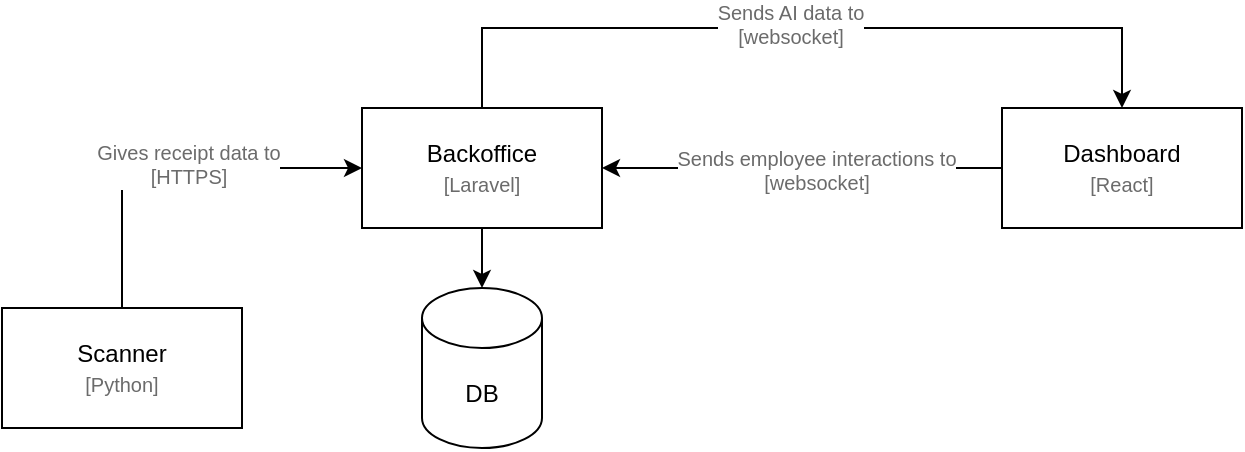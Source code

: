 <mxfile version="20.3.6" type="device"><diagram id="CDOcuYazyZVlrnV0mNLh" name="Page-1"><mxGraphModel dx="1401" dy="503" grid="1" gridSize="10" guides="1" tooltips="1" connect="1" arrows="1" fold="1" page="1" pageScale="1" pageWidth="827" pageHeight="1169" math="0" shadow="0"><root><mxCell id="0"/><mxCell id="1" parent="0"/><mxCell id="NJxVdm2u8O6FbEue_fMU-17" style="edgeStyle=none;rounded=0;orthogonalLoop=1;jettySize=auto;html=1;entryX=0.5;entryY=0;entryDx=0;entryDy=0;fontSize=10;fontColor=#6B6B6B;endArrow=classic;endFill=1;" parent="1" source="NJxVdm2u8O6FbEue_fMU-2" target="NJxVdm2u8O6FbEue_fMU-4" edge="1"><mxGeometry relative="1" as="geometry"><Array as="points"><mxPoint x="420" y="100"/><mxPoint x="740" y="100"/></Array></mxGeometry></mxCell><mxCell id="NJxVdm2u8O6FbEue_fMU-21" value="Sends AI data to&lt;br&gt;[websocket]" style="edgeLabel;html=1;align=center;verticalAlign=middle;resizable=0;points=[];fontSize=10;fontColor=#6B6B6B;" parent="NJxVdm2u8O6FbEue_fMU-17" vertex="1" connectable="0"><mxGeometry x="-0.032" y="2" relative="1" as="geometry"><mxPoint as="offset"/></mxGeometry></mxCell><mxCell id="_1IZXQx2U9GgNLkKqmF1-3" style="edgeStyle=orthogonalEdgeStyle;rounded=0;orthogonalLoop=1;jettySize=auto;html=1;entryX=0.5;entryY=0;entryDx=0;entryDy=0;entryPerimeter=0;" edge="1" parent="1" source="NJxVdm2u8O6FbEue_fMU-2" target="_1IZXQx2U9GgNLkKqmF1-2"><mxGeometry relative="1" as="geometry"/></mxCell><mxCell id="NJxVdm2u8O6FbEue_fMU-2" value="&lt;font style=&quot;&quot;&gt;Backoffice&lt;br&gt;&lt;/font&gt;&lt;font color=&quot;#6b6b6b&quot; style=&quot;font-size: 10px;&quot;&gt;[Laravel]&lt;/font&gt;" style="rounded=0;whiteSpace=wrap;html=1;" parent="1" vertex="1"><mxGeometry x="360" y="140" width="120" height="60" as="geometry"/></mxCell><mxCell id="NJxVdm2u8O6FbEue_fMU-19" style="edgeStyle=none;rounded=0;orthogonalLoop=1;jettySize=auto;html=1;entryX=1;entryY=0.5;entryDx=0;entryDy=0;fontSize=10;fontColor=#6B6B6B;endArrow=classic;endFill=1;" parent="1" source="NJxVdm2u8O6FbEue_fMU-4" target="NJxVdm2u8O6FbEue_fMU-2" edge="1"><mxGeometry relative="1" as="geometry"><Array as="points"><mxPoint x="570" y="170"/></Array></mxGeometry></mxCell><mxCell id="NJxVdm2u8O6FbEue_fMU-20" value="Sends employee interactions to&lt;br&gt;[websocket]" style="edgeLabel;html=1;align=center;verticalAlign=middle;resizable=0;points=[];fontSize=10;fontColor=#6B6B6B;" parent="NJxVdm2u8O6FbEue_fMU-19" vertex="1" connectable="0"><mxGeometry x="0.14" y="1" relative="1" as="geometry"><mxPoint x="21" as="offset"/></mxGeometry></mxCell><mxCell id="NJxVdm2u8O6FbEue_fMU-4" value="&lt;font style=&quot;&quot;&gt;Dashboard&lt;br&gt;&lt;/font&gt;&lt;font color=&quot;#6b6b6b&quot; style=&quot;font-size: 10px;&quot;&gt;[React]&lt;/font&gt;" style="rounded=0;whiteSpace=wrap;html=1;" parent="1" vertex="1"><mxGeometry x="680" y="140" width="120" height="60" as="geometry"/></mxCell><mxCell id="NJxVdm2u8O6FbEue_fMU-6" style="edgeStyle=orthogonalEdgeStyle;rounded=0;orthogonalLoop=1;jettySize=auto;html=1;entryX=0;entryY=0.5;entryDx=0;entryDy=0;fontSize=10;fontColor=#6B6B6B;" parent="1" source="NJxVdm2u8O6FbEue_fMU-5" target="NJxVdm2u8O6FbEue_fMU-2" edge="1"><mxGeometry relative="1" as="geometry"><Array as="points"><mxPoint x="240" y="170"/></Array></mxGeometry></mxCell><mxCell id="NJxVdm2u8O6FbEue_fMU-7" value="Gives receipt data to&lt;br&gt;[HTTPS]" style="edgeLabel;html=1;align=center;verticalAlign=middle;resizable=0;points=[];fontSize=10;fontColor=#6B6B6B;" parent="NJxVdm2u8O6FbEue_fMU-6" vertex="1" connectable="0"><mxGeometry x="0.078" y="2" relative="1" as="geometry"><mxPoint as="offset"/></mxGeometry></mxCell><mxCell id="NJxVdm2u8O6FbEue_fMU-5" value="&lt;font style=&quot;&quot;&gt;Scanner&lt;br&gt;&lt;/font&gt;&lt;font color=&quot;#6b6b6b&quot; style=&quot;font-size: 10px;&quot;&gt;[Python]&lt;/font&gt;" style="rounded=0;whiteSpace=wrap;html=1;" parent="1" vertex="1"><mxGeometry x="180" y="240" width="120" height="60" as="geometry"/></mxCell><mxCell id="_1IZXQx2U9GgNLkKqmF1-2" value="DB" style="shape=cylinder3;whiteSpace=wrap;html=1;boundedLbl=1;backgroundOutline=1;size=15;" vertex="1" parent="1"><mxGeometry x="390" y="230" width="60" height="80" as="geometry"/></mxCell></root></mxGraphModel></diagram></mxfile>